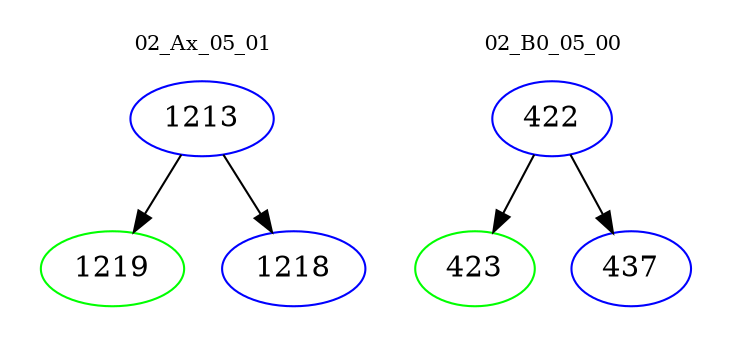 digraph{
subgraph cluster_0 {
color = white
label = "02_Ax_05_01";
fontsize=10;
T0_1213 [label="1213", color="blue"]
T0_1213 -> T0_1219 [color="black"]
T0_1219 [label="1219", color="green"]
T0_1213 -> T0_1218 [color="black"]
T0_1218 [label="1218", color="blue"]
}
subgraph cluster_1 {
color = white
label = "02_B0_05_00";
fontsize=10;
T1_422 [label="422", color="blue"]
T1_422 -> T1_423 [color="black"]
T1_423 [label="423", color="green"]
T1_422 -> T1_437 [color="black"]
T1_437 [label="437", color="blue"]
}
}
